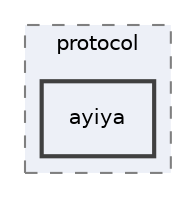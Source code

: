 digraph "/Users/jlu/zeek/src/packet_analysis/protocol/ayiya"
{
 // LATEX_PDF_SIZE
  edge [fontname="Helvetica",fontsize="10",labelfontname="Helvetica",labelfontsize="10"];
  node [fontname="Helvetica",fontsize="10",shape=record];
  compound=true
  subgraph clusterdir_d66370ba551cea76de8be34d28adc26c {
    graph [ bgcolor="#edf0f7", pencolor="grey50", style="filled,dashed,", label="protocol", fontname="Helvetica", fontsize="10", URL="dir_d66370ba551cea76de8be34d28adc26c.html"]
  dir_4aae0760613032314625303889561feb [shape=box, label="ayiya", style="filled,bold,", fillcolor="#edf0f7", color="grey25", URL="dir_4aae0760613032314625303889561feb.html"];
  }
}
